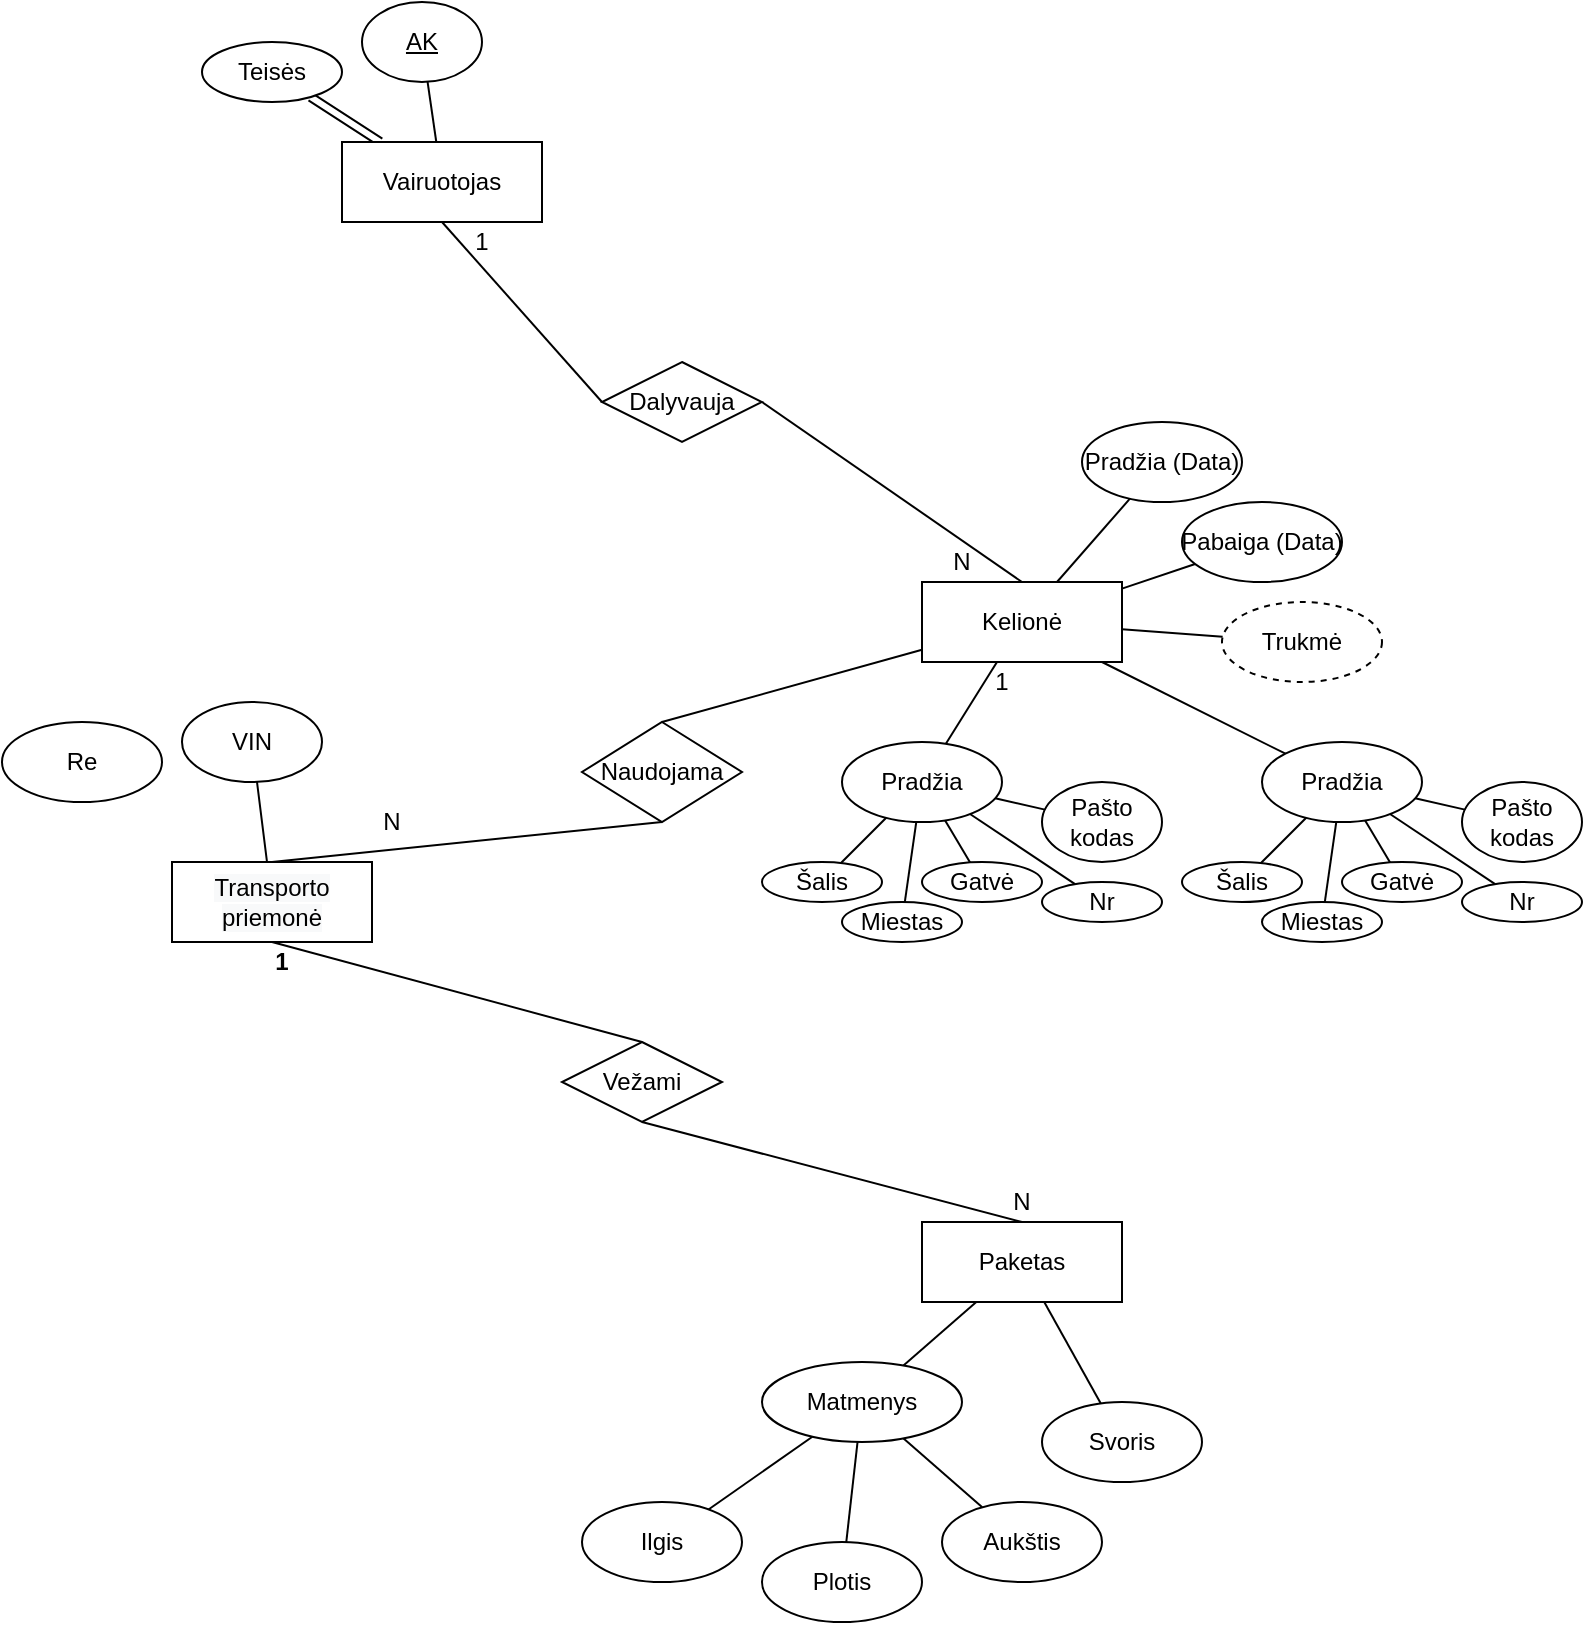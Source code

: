 <mxfile version="20.6.0" type="github">
  <diagram id="R2lEEEUBdFMjLlhIrx00" name="Page-1">
    <mxGraphModel dx="536" dy="359" grid="1" gridSize="10" guides="1" tooltips="1" connect="1" arrows="1" fold="1" page="1" pageScale="1" pageWidth="1200" pageHeight="1920" math="0" shadow="0" extFonts="Permanent Marker^https://fonts.googleapis.com/css?family=Permanent+Marker">
      <root>
        <mxCell id="0" />
        <mxCell id="1" parent="0" />
        <mxCell id="aPQzMLmyDvj-dfu6Mmme-4" style="shape=link;rounded=0;orthogonalLoop=1;jettySize=auto;html=1;verticalAlign=middle;fontSize=4;strokeWidth=1;" edge="1" parent="1" source="aPQzMLmyDvj-dfu6Mmme-2" target="aPQzMLmyDvj-dfu6Mmme-3">
          <mxGeometry relative="1" as="geometry">
            <mxPoint x="310" y="340" as="targetPoint" />
          </mxGeometry>
        </mxCell>
        <mxCell id="aPQzMLmyDvj-dfu6Mmme-2" value="Vairuotojas" style="rounded=0;whiteSpace=wrap;html=1;" vertex="1" parent="1">
          <mxGeometry x="340" y="380" width="100" height="40" as="geometry" />
        </mxCell>
        <mxCell id="aPQzMLmyDvj-dfu6Mmme-3" value="Teisės" style="ellipse;whiteSpace=wrap;html=1;" vertex="1" parent="1">
          <mxGeometry x="270" y="330" width="70" height="30" as="geometry" />
        </mxCell>
        <mxCell id="aPQzMLmyDvj-dfu6Mmme-5" value="Kelionė&lt;br&gt;" style="rounded=0;whiteSpace=wrap;html=1;" vertex="1" parent="1">
          <mxGeometry x="630" y="600" width="100" height="40" as="geometry" />
        </mxCell>
        <mxCell id="aPQzMLmyDvj-dfu6Mmme-9" value="N" style="shape=partialRectangle;whiteSpace=wrap;html=1;top=0;bottom=0;fillColor=none;strokeColor=none;sketch=0;noLabel=0;portConstraint=none;snapToPoint=0;" vertex="1" parent="1">
          <mxGeometry x="640" y="580" width="20" height="20" as="geometry" />
        </mxCell>
        <mxCell id="aPQzMLmyDvj-dfu6Mmme-10" value="1" style="shape=partialRectangle;whiteSpace=wrap;html=1;top=0;bottom=0;fillColor=none;strokeColor=none;sketch=0;noLabel=0;portConstraint=none;snapToPoint=0;" vertex="1" parent="1">
          <mxGeometry x="400" y="420" width="20" height="20" as="geometry" />
        </mxCell>
        <mxCell id="aPQzMLmyDvj-dfu6Mmme-14" value="" style="endArrow=none;html=1;rounded=0;exitX=0.5;exitY=0;exitDx=0;exitDy=0;startArrow=none;" edge="1" parent="1" source="aPQzMLmyDvj-dfu6Mmme-30" target="aPQzMLmyDvj-dfu6Mmme-5">
          <mxGeometry width="50" height="50" relative="1" as="geometry">
            <mxPoint x="400" y="710" as="sourcePoint" />
            <mxPoint x="495" y="730" as="targetPoint" />
          </mxGeometry>
        </mxCell>
        <mxCell id="aPQzMLmyDvj-dfu6Mmme-15" value="&lt;span style=&quot;caret-color: rgb(0, 0, 0); color: rgb(0, 0, 0); font-family: Helvetica; font-size: 12px; font-style: normal; font-variant-caps: normal; font-weight: 400; letter-spacing: normal; text-align: center; text-indent: 0px; text-transform: none; word-spacing: 0px; -webkit-text-stroke-width: 0px; background-color: rgb(248, 249, 250); text-decoration: none; float: none; display: inline !important;&quot;&gt;Transporto&lt;/span&gt;&lt;br style=&quot;caret-color: rgb(0, 0, 0); color: rgb(0, 0, 0); font-family: Helvetica; font-size: 12px; font-style: normal; font-variant-caps: normal; font-weight: 400; letter-spacing: normal; text-align: center; text-indent: 0px; text-transform: none; word-spacing: 0px; -webkit-text-stroke-width: 0px; text-decoration: none;&quot;&gt;&lt;span style=&quot;caret-color: rgb(0, 0, 0); color: rgb(0, 0, 0); font-family: Helvetica; font-size: 12px; font-style: normal; font-variant-caps: normal; font-weight: 400; letter-spacing: normal; text-align: center; text-indent: 0px; text-transform: none; word-spacing: 0px; -webkit-text-stroke-width: 0px; background-color: rgb(248, 249, 250); text-decoration: none; float: none; display: inline !important;&quot;&gt;priemonė&lt;/span&gt;" style="rounded=0;whiteSpace=wrap;html=1;" vertex="1" parent="1">
          <mxGeometry x="255" y="740" width="100" height="40" as="geometry" />
        </mxCell>
        <mxCell id="aPQzMLmyDvj-dfu6Mmme-16" value="Paketas" style="rounded=0;whiteSpace=wrap;html=1;" vertex="1" parent="1">
          <mxGeometry x="630" y="920" width="100" height="40" as="geometry" />
        </mxCell>
        <mxCell id="aPQzMLmyDvj-dfu6Mmme-17" value="" style="endArrow=none;html=1;rounded=0;entryX=0.5;entryY=1;entryDx=0;entryDy=0;exitX=0.5;exitY=0;exitDx=0;exitDy=0;startArrow=none;" edge="1" parent="1" source="aPQzMLmyDvj-dfu6Mmme-32" target="aPQzMLmyDvj-dfu6Mmme-15">
          <mxGeometry width="50" height="50" relative="1" as="geometry">
            <mxPoint x="190" y="880" as="sourcePoint" />
            <mxPoint x="370" y="780" as="targetPoint" />
          </mxGeometry>
        </mxCell>
        <mxCell id="aPQzMLmyDvj-dfu6Mmme-18" value="N" style="shape=partialRectangle;whiteSpace=wrap;html=1;top=0;bottom=0;fillColor=none;strokeColor=none;sketch=0;noLabel=0;portConstraint=none;snapToPoint=0;" vertex="1" parent="1">
          <mxGeometry x="355" y="710" width="20" height="20" as="geometry" />
        </mxCell>
        <mxCell id="aPQzMLmyDvj-dfu6Mmme-19" value="1" style="shape=partialRectangle;whiteSpace=wrap;html=1;top=0;bottom=0;fillColor=none;strokeColor=none;sketch=0;noLabel=0;portConstraint=none;snapToPoint=0;" vertex="1" parent="1">
          <mxGeometry x="660" y="640" width="20" height="20" as="geometry" />
        </mxCell>
        <mxCell id="aPQzMLmyDvj-dfu6Mmme-20" value="1" style="shape=partialRectangle;whiteSpace=wrap;html=1;top=0;bottom=0;fillColor=none;strokeColor=none;sketch=0;noLabel=0;portConstraint=none;snapToPoint=0;fontStyle=1" vertex="1" parent="1">
          <mxGeometry x="300" y="780" width="20" height="20" as="geometry" />
        </mxCell>
        <mxCell id="aPQzMLmyDvj-dfu6Mmme-21" value="N" style="shape=partialRectangle;whiteSpace=wrap;html=1;top=0;bottom=0;fillColor=none;strokeColor=none;sketch=0;noLabel=0;portConstraint=none;snapToPoint=0;" vertex="1" parent="1">
          <mxGeometry x="670" y="900" width="20" height="20" as="geometry" />
        </mxCell>
        <mxCell id="aPQzMLmyDvj-dfu6Mmme-26" value="" style="edgeStyle=none;rounded=0;orthogonalLoop=1;jettySize=auto;html=1;strokeWidth=1;fontFamily=Helvetica;fontSize=4;endArrow=none;endFill=0;entryX=0.5;entryY=1;entryDx=0;entryDy=0;exitX=0;exitY=0.5;exitDx=0;exitDy=0;" edge="1" parent="1" source="aPQzMLmyDvj-dfu6Mmme-22" target="aPQzMLmyDvj-dfu6Mmme-2">
          <mxGeometry relative="1" as="geometry">
            <mxPoint x="500" y="520" as="targetPoint" />
          </mxGeometry>
        </mxCell>
        <mxCell id="aPQzMLmyDvj-dfu6Mmme-22" value="&lt;font style=&quot;font-size: 12px;&quot;&gt;Dalyvauja&lt;br&gt;&lt;/font&gt;" style="rhombus;whiteSpace=wrap;html=1;sketch=0;fontFamily=Helvetica;fontSize=4;" vertex="1" parent="1">
          <mxGeometry x="470" y="490" width="80" height="40" as="geometry" />
        </mxCell>
        <mxCell id="aPQzMLmyDvj-dfu6Mmme-29" value="" style="edgeStyle=none;rounded=0;orthogonalLoop=1;jettySize=auto;html=1;strokeWidth=1;fontFamily=Helvetica;fontSize=4;endArrow=none;endFill=0;entryX=1;entryY=0.5;entryDx=0;entryDy=0;exitX=0.5;exitY=0;exitDx=0;exitDy=0;" edge="1" parent="1" source="aPQzMLmyDvj-dfu6Mmme-5" target="aPQzMLmyDvj-dfu6Mmme-22">
          <mxGeometry relative="1" as="geometry">
            <mxPoint x="610" y="600" as="sourcePoint" />
            <mxPoint x="570" y="540" as="targetPoint" />
          </mxGeometry>
        </mxCell>
        <mxCell id="aPQzMLmyDvj-dfu6Mmme-30" value="Naudojama" style="rhombus;whiteSpace=wrap;html=1;sketch=0;fontFamily=Helvetica;fontSize=12;" vertex="1" parent="1">
          <mxGeometry x="460" y="670" width="80" height="50" as="geometry" />
        </mxCell>
        <mxCell id="aPQzMLmyDvj-dfu6Mmme-31" value="" style="endArrow=none;html=1;rounded=0;entryX=0.5;entryY=1;entryDx=0;entryDy=0;exitX=0.5;exitY=0;exitDx=0;exitDy=0;" edge="1" parent="1" source="aPQzMLmyDvj-dfu6Mmme-15" target="aPQzMLmyDvj-dfu6Mmme-30">
          <mxGeometry width="50" height="50" relative="1" as="geometry">
            <mxPoint x="420" y="730" as="sourcePoint" />
            <mxPoint x="680" y="640" as="targetPoint" />
          </mxGeometry>
        </mxCell>
        <mxCell id="aPQzMLmyDvj-dfu6Mmme-32" value="Vežami" style="rhombus;whiteSpace=wrap;html=1;sketch=0;fontFamily=Helvetica;fontSize=12;" vertex="1" parent="1">
          <mxGeometry x="450" y="830" width="80" height="40" as="geometry" />
        </mxCell>
        <mxCell id="aPQzMLmyDvj-dfu6Mmme-33" value="" style="endArrow=none;html=1;rounded=0;entryX=0.5;entryY=1;entryDx=0;entryDy=0;exitX=0.5;exitY=0;exitDx=0;exitDy=0;" edge="1" parent="1" source="aPQzMLmyDvj-dfu6Mmme-16" target="aPQzMLmyDvj-dfu6Mmme-32">
          <mxGeometry width="50" height="50" relative="1" as="geometry">
            <mxPoint x="600" y="870" as="sourcePoint" />
            <mxPoint x="420" y="770" as="targetPoint" />
          </mxGeometry>
        </mxCell>
        <mxCell id="aPQzMLmyDvj-dfu6Mmme-39" style="edgeStyle=none;rounded=0;orthogonalLoop=1;jettySize=auto;html=1;strokeWidth=1;fontFamily=Helvetica;fontSize=12;endArrow=none;endFill=0;" edge="1" parent="1" source="aPQzMLmyDvj-dfu6Mmme-38" target="aPQzMLmyDvj-dfu6Mmme-16">
          <mxGeometry relative="1" as="geometry" />
        </mxCell>
        <mxCell id="aPQzMLmyDvj-dfu6Mmme-38" value="Matmenys" style="ellipse;whiteSpace=wrap;html=1;sketch=0;fontFamily=Helvetica;fontSize=12;" vertex="1" parent="1">
          <mxGeometry x="550" y="990" width="100" height="40" as="geometry" />
        </mxCell>
        <mxCell id="aPQzMLmyDvj-dfu6Mmme-41" style="edgeStyle=none;rounded=0;orthogonalLoop=1;jettySize=auto;html=1;strokeWidth=1;fontFamily=Helvetica;fontSize=12;endArrow=none;endFill=0;" edge="1" parent="1" source="aPQzMLmyDvj-dfu6Mmme-40" target="aPQzMLmyDvj-dfu6Mmme-38">
          <mxGeometry relative="1" as="geometry" />
        </mxCell>
        <mxCell id="aPQzMLmyDvj-dfu6Mmme-40" value="Ilgis" style="ellipse;whiteSpace=wrap;html=1;sketch=0;fontFamily=Helvetica;fontSize=12;" vertex="1" parent="1">
          <mxGeometry x="460" y="1060" width="80" height="40" as="geometry" />
        </mxCell>
        <mxCell id="aPQzMLmyDvj-dfu6Mmme-43" style="edgeStyle=none;rounded=0;orthogonalLoop=1;jettySize=auto;html=1;strokeWidth=1;fontFamily=Helvetica;fontSize=12;endArrow=none;endFill=0;" edge="1" parent="1" source="aPQzMLmyDvj-dfu6Mmme-42" target="aPQzMLmyDvj-dfu6Mmme-38">
          <mxGeometry relative="1" as="geometry" />
        </mxCell>
        <mxCell id="aPQzMLmyDvj-dfu6Mmme-42" value="Plotis" style="ellipse;whiteSpace=wrap;html=1;sketch=0;fontFamily=Helvetica;fontSize=12;" vertex="1" parent="1">
          <mxGeometry x="550" y="1080" width="80" height="40" as="geometry" />
        </mxCell>
        <mxCell id="aPQzMLmyDvj-dfu6Mmme-45" style="edgeStyle=none;rounded=0;orthogonalLoop=1;jettySize=auto;html=1;strokeWidth=1;fontFamily=Helvetica;fontSize=12;endArrow=none;endFill=0;" edge="1" parent="1" source="aPQzMLmyDvj-dfu6Mmme-44" target="aPQzMLmyDvj-dfu6Mmme-38">
          <mxGeometry relative="1" as="geometry" />
        </mxCell>
        <mxCell id="aPQzMLmyDvj-dfu6Mmme-44" value="Aukštis" style="ellipse;whiteSpace=wrap;html=1;sketch=0;fontFamily=Helvetica;fontSize=12;" vertex="1" parent="1">
          <mxGeometry x="640" y="1060" width="80" height="40" as="geometry" />
        </mxCell>
        <mxCell id="aPQzMLmyDvj-dfu6Mmme-47" style="edgeStyle=none;rounded=0;orthogonalLoop=1;jettySize=auto;html=1;strokeWidth=1;fontFamily=Helvetica;fontSize=12;endArrow=none;endFill=0;" edge="1" parent="1" source="aPQzMLmyDvj-dfu6Mmme-46" target="aPQzMLmyDvj-dfu6Mmme-16">
          <mxGeometry relative="1" as="geometry" />
        </mxCell>
        <mxCell id="aPQzMLmyDvj-dfu6Mmme-46" value="Svoris&lt;br&gt;" style="ellipse;whiteSpace=wrap;html=1;sketch=0;fontFamily=Helvetica;fontSize=12;" vertex="1" parent="1">
          <mxGeometry x="690" y="1010" width="80" height="40" as="geometry" />
        </mxCell>
        <mxCell id="aPQzMLmyDvj-dfu6Mmme-50" style="edgeStyle=none;rounded=0;orthogonalLoop=1;jettySize=auto;html=1;strokeWidth=1;fontFamily=Helvetica;fontSize=12;endArrow=none;endFill=0;" edge="1" parent="1" source="aPQzMLmyDvj-dfu6Mmme-49" target="aPQzMLmyDvj-dfu6Mmme-2">
          <mxGeometry relative="1" as="geometry" />
        </mxCell>
        <mxCell id="aPQzMLmyDvj-dfu6Mmme-49" value="&lt;u&gt;AK&lt;/u&gt;" style="ellipse;whiteSpace=wrap;html=1;sketch=0;fontFamily=Helvetica;fontSize=12;" vertex="1" parent="1">
          <mxGeometry x="350" y="310" width="60" height="40" as="geometry" />
        </mxCell>
        <mxCell id="aPQzMLmyDvj-dfu6Mmme-52" style="edgeStyle=none;rounded=0;orthogonalLoop=1;jettySize=auto;html=1;strokeWidth=1;fontFamily=Helvetica;fontSize=12;endArrow=none;endFill=0;" edge="1" parent="1" source="aPQzMLmyDvj-dfu6Mmme-51" target="aPQzMLmyDvj-dfu6Mmme-5">
          <mxGeometry relative="1" as="geometry" />
        </mxCell>
        <mxCell id="aPQzMLmyDvj-dfu6Mmme-51" value="Pradžia (Data)" style="ellipse;whiteSpace=wrap;html=1;sketch=0;fontFamily=Helvetica;fontSize=12;" vertex="1" parent="1">
          <mxGeometry x="710" y="520" width="80" height="40" as="geometry" />
        </mxCell>
        <mxCell id="aPQzMLmyDvj-dfu6Mmme-54" style="edgeStyle=none;rounded=0;orthogonalLoop=1;jettySize=auto;html=1;strokeWidth=1;fontFamily=Helvetica;fontSize=12;endArrow=none;endFill=0;" edge="1" parent="1" source="aPQzMLmyDvj-dfu6Mmme-53" target="aPQzMLmyDvj-dfu6Mmme-5">
          <mxGeometry relative="1" as="geometry" />
        </mxCell>
        <mxCell id="aPQzMLmyDvj-dfu6Mmme-53" value="Pabaiga&amp;nbsp;(Data)" style="ellipse;whiteSpace=wrap;html=1;sketch=0;fontFamily=Helvetica;fontSize=12;" vertex="1" parent="1">
          <mxGeometry x="760" y="560" width="80" height="40" as="geometry" />
        </mxCell>
        <mxCell id="aPQzMLmyDvj-dfu6Mmme-56" style="edgeStyle=none;rounded=0;orthogonalLoop=1;jettySize=auto;html=1;strokeWidth=1;fontFamily=Helvetica;fontSize=12;endArrow=none;endFill=0;" edge="1" parent="1" source="aPQzMLmyDvj-dfu6Mmme-55" target="aPQzMLmyDvj-dfu6Mmme-5">
          <mxGeometry relative="1" as="geometry" />
        </mxCell>
        <mxCell id="aPQzMLmyDvj-dfu6Mmme-55" value="Trukmė" style="ellipse;whiteSpace=wrap;html=1;sketch=0;fontFamily=Helvetica;fontSize=12;dashed=1;" vertex="1" parent="1">
          <mxGeometry x="780" y="610" width="80" height="40" as="geometry" />
        </mxCell>
        <mxCell id="aPQzMLmyDvj-dfu6Mmme-58" style="edgeStyle=none;rounded=0;orthogonalLoop=1;jettySize=auto;html=1;strokeWidth=1;fontFamily=Helvetica;fontSize=12;endArrow=none;endFill=0;" edge="1" parent="1" source="aPQzMLmyDvj-dfu6Mmme-59" target="aPQzMLmyDvj-dfu6Mmme-5">
          <mxGeometry relative="1" as="geometry">
            <mxPoint x="710" y="733.33" as="targetPoint" />
          </mxGeometry>
        </mxCell>
        <mxCell id="aPQzMLmyDvj-dfu6Mmme-59" value="Pradžia" style="ellipse;whiteSpace=wrap;html=1;sketch=0;fontFamily=Helvetica;fontSize=12;" vertex="1" parent="1">
          <mxGeometry x="800" y="680" width="80" height="40" as="geometry" />
        </mxCell>
        <mxCell id="aPQzMLmyDvj-dfu6Mmme-63" style="edgeStyle=none;rounded=0;orthogonalLoop=1;jettySize=auto;html=1;strokeWidth=1;fontFamily=Helvetica;fontSize=12;endArrow=none;endFill=0;" edge="1" parent="1" source="aPQzMLmyDvj-dfu6Mmme-62" target="aPQzMLmyDvj-dfu6Mmme-59">
          <mxGeometry relative="1" as="geometry" />
        </mxCell>
        <mxCell id="aPQzMLmyDvj-dfu6Mmme-62" value="Šalis" style="ellipse;whiteSpace=wrap;html=1;sketch=0;fontFamily=Helvetica;fontSize=12;" vertex="1" parent="1">
          <mxGeometry x="760" y="740" width="60" height="20" as="geometry" />
        </mxCell>
        <mxCell id="aPQzMLmyDvj-dfu6Mmme-67" style="edgeStyle=none;rounded=0;orthogonalLoop=1;jettySize=auto;html=1;strokeWidth=1;fontFamily=Helvetica;fontSize=12;endArrow=none;endFill=0;" edge="1" parent="1" source="aPQzMLmyDvj-dfu6Mmme-64" target="aPQzMLmyDvj-dfu6Mmme-59">
          <mxGeometry relative="1" as="geometry" />
        </mxCell>
        <mxCell id="aPQzMLmyDvj-dfu6Mmme-64" value="Miestas" style="ellipse;whiteSpace=wrap;html=1;sketch=0;fontFamily=Helvetica;fontSize=12;" vertex="1" parent="1">
          <mxGeometry x="800" y="760" width="60" height="20" as="geometry" />
        </mxCell>
        <mxCell id="aPQzMLmyDvj-dfu6Mmme-69" style="edgeStyle=none;rounded=0;orthogonalLoop=1;jettySize=auto;html=1;strokeWidth=1;fontFamily=Helvetica;fontSize=12;endArrow=none;endFill=0;" edge="1" parent="1" source="aPQzMLmyDvj-dfu6Mmme-65" target="aPQzMLmyDvj-dfu6Mmme-59">
          <mxGeometry relative="1" as="geometry" />
        </mxCell>
        <mxCell id="aPQzMLmyDvj-dfu6Mmme-65" value="Gatvė" style="ellipse;whiteSpace=wrap;html=1;sketch=0;fontFamily=Helvetica;fontSize=12;" vertex="1" parent="1">
          <mxGeometry x="840" y="740" width="60" height="20" as="geometry" />
        </mxCell>
        <mxCell id="aPQzMLmyDvj-dfu6Mmme-71" style="edgeStyle=none;rounded=0;orthogonalLoop=1;jettySize=auto;html=1;strokeWidth=1;fontFamily=Helvetica;fontSize=12;endArrow=none;endFill=0;" edge="1" parent="1" source="aPQzMLmyDvj-dfu6Mmme-66" target="aPQzMLmyDvj-dfu6Mmme-59">
          <mxGeometry relative="1" as="geometry" />
        </mxCell>
        <mxCell id="aPQzMLmyDvj-dfu6Mmme-66" value="Pašto kodas" style="ellipse;whiteSpace=wrap;html=1;sketch=0;fontFamily=Helvetica;fontSize=12;" vertex="1" parent="1">
          <mxGeometry x="900" y="700" width="60" height="40" as="geometry" />
        </mxCell>
        <mxCell id="aPQzMLmyDvj-dfu6Mmme-70" style="edgeStyle=none;rounded=0;orthogonalLoop=1;jettySize=auto;html=1;strokeWidth=1;fontFamily=Helvetica;fontSize=12;endArrow=none;endFill=0;" edge="1" parent="1" source="aPQzMLmyDvj-dfu6Mmme-68" target="aPQzMLmyDvj-dfu6Mmme-59">
          <mxGeometry relative="1" as="geometry" />
        </mxCell>
        <mxCell id="aPQzMLmyDvj-dfu6Mmme-68" value="Nr" style="ellipse;whiteSpace=wrap;html=1;sketch=0;fontFamily=Helvetica;fontSize=12;" vertex="1" parent="1">
          <mxGeometry x="900" y="750" width="60" height="20" as="geometry" />
        </mxCell>
        <mxCell id="aPQzMLmyDvj-dfu6Mmme-83" style="edgeStyle=none;rounded=0;orthogonalLoop=1;jettySize=auto;html=1;strokeWidth=1;fontFamily=Helvetica;fontSize=12;endArrow=none;endFill=0;" edge="1" parent="1" source="aPQzMLmyDvj-dfu6Mmme-72" target="aPQzMLmyDvj-dfu6Mmme-5">
          <mxGeometry relative="1" as="geometry" />
        </mxCell>
        <mxCell id="aPQzMLmyDvj-dfu6Mmme-72" value="Pradžia" style="ellipse;whiteSpace=wrap;html=1;sketch=0;fontFamily=Helvetica;fontSize=12;" vertex="1" parent="1">
          <mxGeometry x="590" y="680" width="80" height="40" as="geometry" />
        </mxCell>
        <mxCell id="aPQzMLmyDvj-dfu6Mmme-73" style="edgeStyle=none;rounded=0;orthogonalLoop=1;jettySize=auto;html=1;strokeWidth=1;fontFamily=Helvetica;fontSize=12;endArrow=none;endFill=0;" edge="1" parent="1" source="aPQzMLmyDvj-dfu6Mmme-74" target="aPQzMLmyDvj-dfu6Mmme-72">
          <mxGeometry relative="1" as="geometry" />
        </mxCell>
        <mxCell id="aPQzMLmyDvj-dfu6Mmme-74" value="Šalis" style="ellipse;whiteSpace=wrap;html=1;sketch=0;fontFamily=Helvetica;fontSize=12;" vertex="1" parent="1">
          <mxGeometry x="550" y="740" width="60" height="20" as="geometry" />
        </mxCell>
        <mxCell id="aPQzMLmyDvj-dfu6Mmme-75" style="edgeStyle=none;rounded=0;orthogonalLoop=1;jettySize=auto;html=1;strokeWidth=1;fontFamily=Helvetica;fontSize=12;endArrow=none;endFill=0;" edge="1" parent="1" source="aPQzMLmyDvj-dfu6Mmme-76" target="aPQzMLmyDvj-dfu6Mmme-72">
          <mxGeometry relative="1" as="geometry" />
        </mxCell>
        <mxCell id="aPQzMLmyDvj-dfu6Mmme-76" value="Miestas" style="ellipse;whiteSpace=wrap;html=1;sketch=0;fontFamily=Helvetica;fontSize=12;" vertex="1" parent="1">
          <mxGeometry x="590" y="760" width="60" height="20" as="geometry" />
        </mxCell>
        <mxCell id="aPQzMLmyDvj-dfu6Mmme-77" style="edgeStyle=none;rounded=0;orthogonalLoop=1;jettySize=auto;html=1;strokeWidth=1;fontFamily=Helvetica;fontSize=12;endArrow=none;endFill=0;" edge="1" parent="1" source="aPQzMLmyDvj-dfu6Mmme-78" target="aPQzMLmyDvj-dfu6Mmme-72">
          <mxGeometry relative="1" as="geometry" />
        </mxCell>
        <mxCell id="aPQzMLmyDvj-dfu6Mmme-78" value="Gatvė" style="ellipse;whiteSpace=wrap;html=1;sketch=0;fontFamily=Helvetica;fontSize=12;" vertex="1" parent="1">
          <mxGeometry x="630" y="740" width="60" height="20" as="geometry" />
        </mxCell>
        <mxCell id="aPQzMLmyDvj-dfu6Mmme-79" style="edgeStyle=none;rounded=0;orthogonalLoop=1;jettySize=auto;html=1;strokeWidth=1;fontFamily=Helvetica;fontSize=12;endArrow=none;endFill=0;" edge="1" parent="1" source="aPQzMLmyDvj-dfu6Mmme-80" target="aPQzMLmyDvj-dfu6Mmme-72">
          <mxGeometry relative="1" as="geometry" />
        </mxCell>
        <mxCell id="aPQzMLmyDvj-dfu6Mmme-80" value="Pašto kodas" style="ellipse;whiteSpace=wrap;html=1;sketch=0;fontFamily=Helvetica;fontSize=12;" vertex="1" parent="1">
          <mxGeometry x="690" y="700" width="60" height="40" as="geometry" />
        </mxCell>
        <mxCell id="aPQzMLmyDvj-dfu6Mmme-81" style="edgeStyle=none;rounded=0;orthogonalLoop=1;jettySize=auto;html=1;strokeWidth=1;fontFamily=Helvetica;fontSize=12;endArrow=none;endFill=0;" edge="1" parent="1" source="aPQzMLmyDvj-dfu6Mmme-82" target="aPQzMLmyDvj-dfu6Mmme-72">
          <mxGeometry relative="1" as="geometry" />
        </mxCell>
        <mxCell id="aPQzMLmyDvj-dfu6Mmme-82" value="Nr" style="ellipse;whiteSpace=wrap;html=1;sketch=0;fontFamily=Helvetica;fontSize=12;" vertex="1" parent="1">
          <mxGeometry x="690" y="750" width="60" height="20" as="geometry" />
        </mxCell>
        <mxCell id="aPQzMLmyDvj-dfu6Mmme-85" style="edgeStyle=none;rounded=0;orthogonalLoop=1;jettySize=auto;html=1;strokeWidth=1;fontFamily=Helvetica;fontSize=12;endArrow=none;endFill=0;" edge="1" parent="1" source="aPQzMLmyDvj-dfu6Mmme-84" target="aPQzMLmyDvj-dfu6Mmme-15">
          <mxGeometry relative="1" as="geometry" />
        </mxCell>
        <mxCell id="aPQzMLmyDvj-dfu6Mmme-84" value="VIN" style="ellipse;whiteSpace=wrap;html=1;sketch=0;fontFamily=Helvetica;fontSize=12;" vertex="1" parent="1">
          <mxGeometry x="260" y="660" width="70" height="40" as="geometry" />
        </mxCell>
        <mxCell id="aPQzMLmyDvj-dfu6Mmme-86" value="Re" style="ellipse;whiteSpace=wrap;html=1;sketch=0;fontFamily=Helvetica;fontSize=12;" vertex="1" parent="1">
          <mxGeometry x="170" y="670" width="80" height="40" as="geometry" />
        </mxCell>
      </root>
    </mxGraphModel>
  </diagram>
</mxfile>
